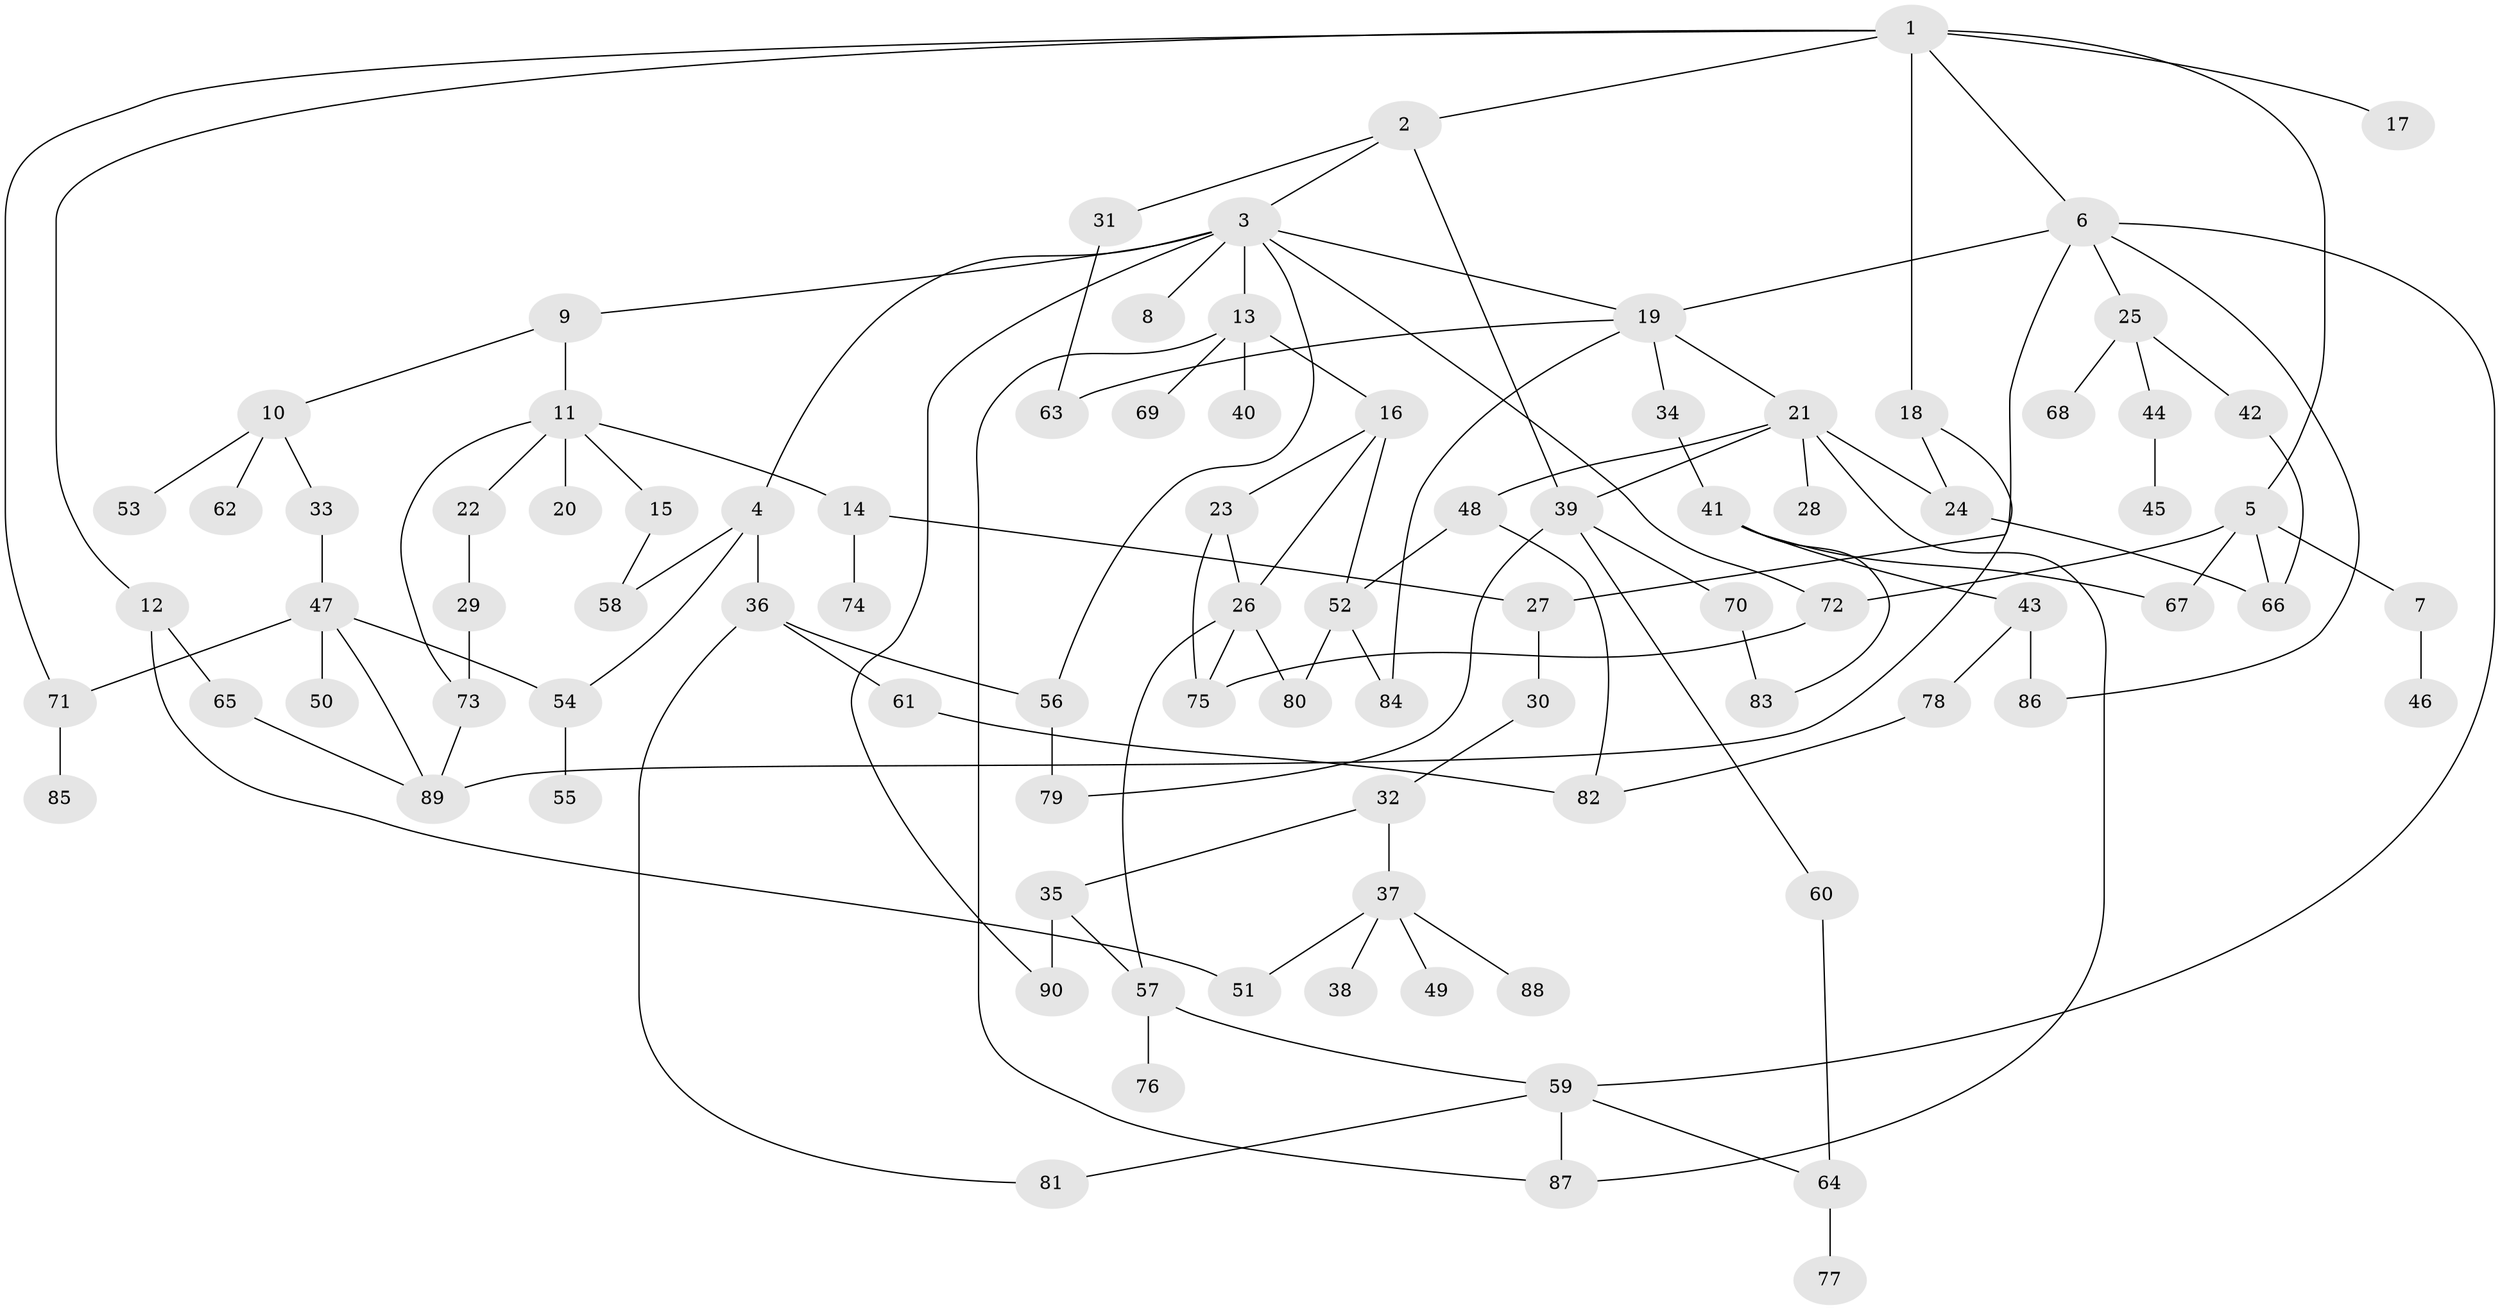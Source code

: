 // coarse degree distribution, {1: 0.4, 3: 0.06666666666666667, 7: 0.022222222222222223, 9: 0.044444444444444446, 4: 0.06666666666666667, 2: 0.26666666666666666, 10: 0.022222222222222223, 8: 0.022222222222222223, 5: 0.06666666666666667, 11: 0.022222222222222223}
// Generated by graph-tools (version 1.1) at 2025/46/03/04/25 21:46:00]
// undirected, 90 vertices, 125 edges
graph export_dot {
graph [start="1"]
  node [color=gray90,style=filled];
  1;
  2;
  3;
  4;
  5;
  6;
  7;
  8;
  9;
  10;
  11;
  12;
  13;
  14;
  15;
  16;
  17;
  18;
  19;
  20;
  21;
  22;
  23;
  24;
  25;
  26;
  27;
  28;
  29;
  30;
  31;
  32;
  33;
  34;
  35;
  36;
  37;
  38;
  39;
  40;
  41;
  42;
  43;
  44;
  45;
  46;
  47;
  48;
  49;
  50;
  51;
  52;
  53;
  54;
  55;
  56;
  57;
  58;
  59;
  60;
  61;
  62;
  63;
  64;
  65;
  66;
  67;
  68;
  69;
  70;
  71;
  72;
  73;
  74;
  75;
  76;
  77;
  78;
  79;
  80;
  81;
  82;
  83;
  84;
  85;
  86;
  87;
  88;
  89;
  90;
  1 -- 2;
  1 -- 5;
  1 -- 6;
  1 -- 12;
  1 -- 17;
  1 -- 18;
  1 -- 71;
  2 -- 3;
  2 -- 31;
  2 -- 39;
  3 -- 4;
  3 -- 8;
  3 -- 9;
  3 -- 13;
  3 -- 19;
  3 -- 72;
  3 -- 90;
  3 -- 56;
  4 -- 36;
  4 -- 58;
  4 -- 54;
  5 -- 7;
  5 -- 67;
  5 -- 72;
  5 -- 66;
  6 -- 25;
  6 -- 59;
  6 -- 19;
  6 -- 27;
  6 -- 86;
  7 -- 46;
  9 -- 10;
  9 -- 11;
  10 -- 33;
  10 -- 53;
  10 -- 62;
  11 -- 14;
  11 -- 15;
  11 -- 20;
  11 -- 22;
  11 -- 73;
  12 -- 65;
  12 -- 51;
  13 -- 16;
  13 -- 40;
  13 -- 69;
  13 -- 87;
  14 -- 27;
  14 -- 74;
  15 -- 58;
  16 -- 23;
  16 -- 26;
  16 -- 52;
  18 -- 24;
  18 -- 89;
  19 -- 21;
  19 -- 34;
  19 -- 84;
  19 -- 63;
  21 -- 24;
  21 -- 28;
  21 -- 48;
  21 -- 39;
  21 -- 87;
  22 -- 29;
  23 -- 26;
  23 -- 75;
  24 -- 66;
  25 -- 42;
  25 -- 44;
  25 -- 68;
  26 -- 75;
  26 -- 80;
  26 -- 57;
  27 -- 30;
  29 -- 73;
  30 -- 32;
  31 -- 63;
  32 -- 35;
  32 -- 37;
  33 -- 47;
  34 -- 41;
  35 -- 57;
  35 -- 90;
  36 -- 56;
  36 -- 61;
  36 -- 81;
  37 -- 38;
  37 -- 49;
  37 -- 51;
  37 -- 88;
  39 -- 60;
  39 -- 70;
  39 -- 79;
  41 -- 43;
  41 -- 67;
  41 -- 83;
  42 -- 66;
  43 -- 78;
  43 -- 86;
  44 -- 45;
  47 -- 50;
  47 -- 54;
  47 -- 71;
  47 -- 89;
  48 -- 52;
  48 -- 82;
  52 -- 84;
  52 -- 80;
  54 -- 55;
  56 -- 79;
  57 -- 76;
  57 -- 59;
  59 -- 81;
  59 -- 87;
  59 -- 64;
  60 -- 64;
  61 -- 82;
  64 -- 77;
  65 -- 89;
  70 -- 83;
  71 -- 85;
  72 -- 75;
  73 -- 89;
  78 -- 82;
}
